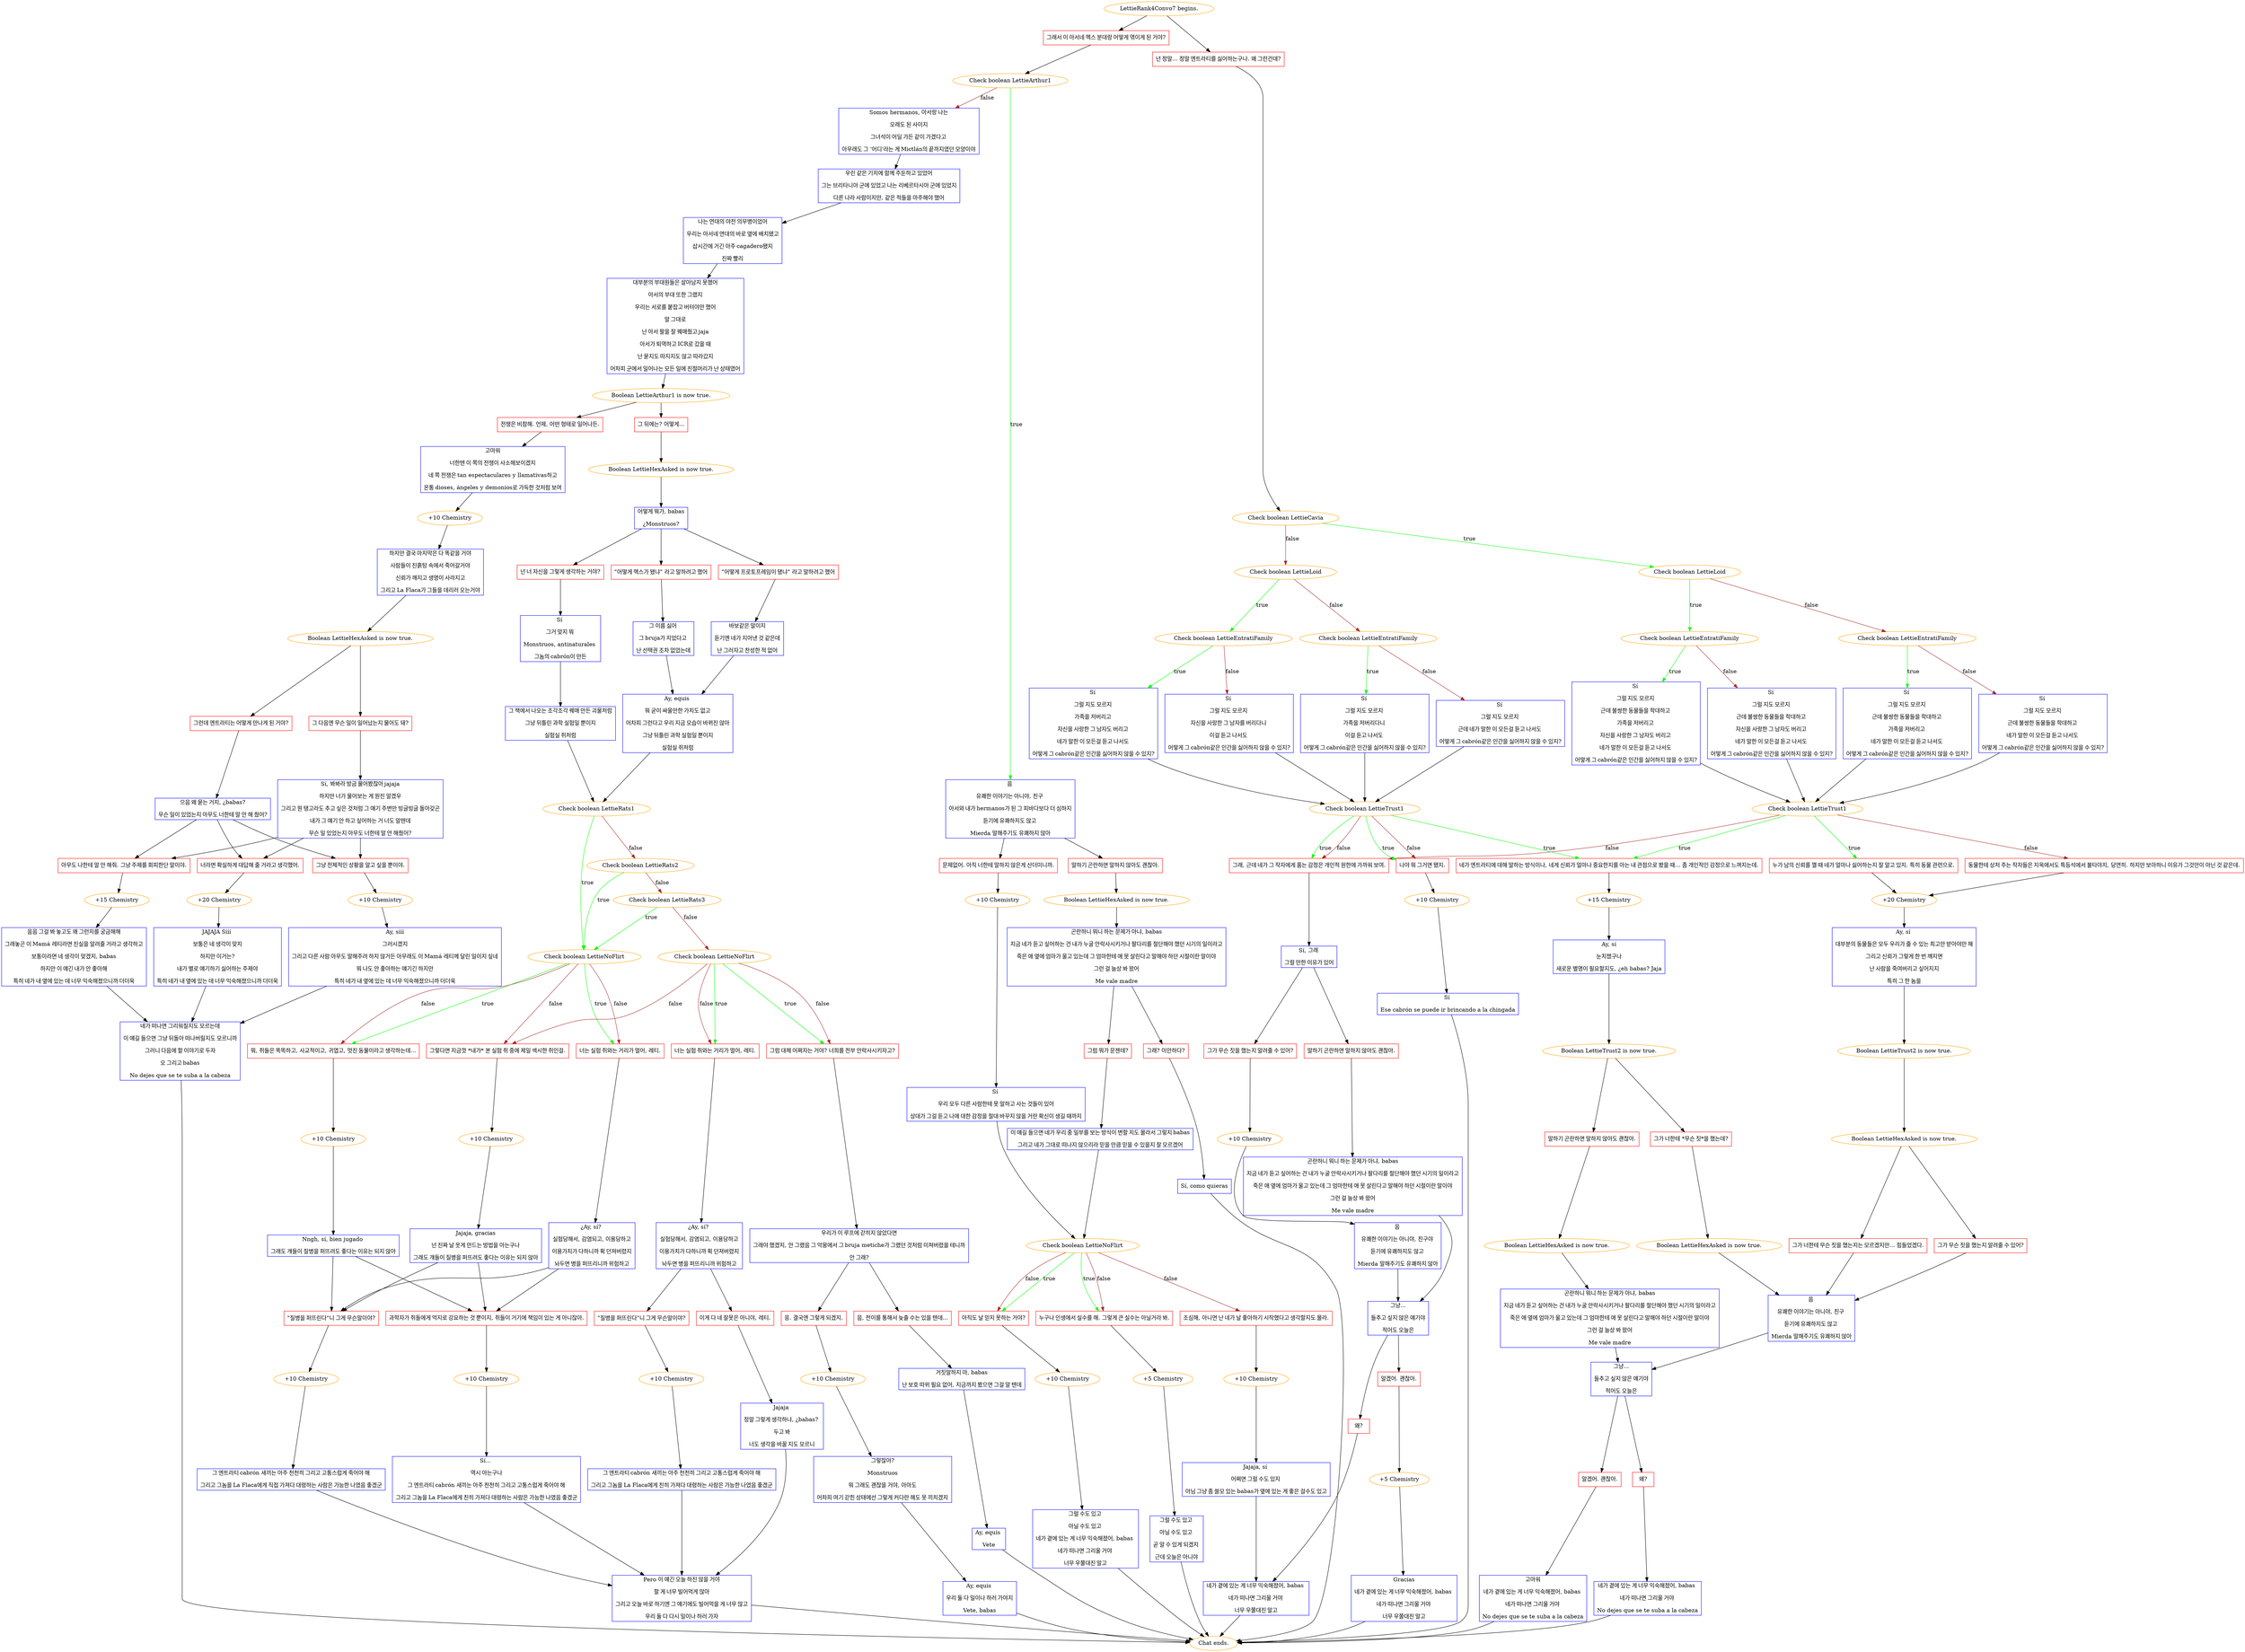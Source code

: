 digraph {
	"LettieRank4Convo7 begins." [color=orange];
		"LettieRank4Convo7 begins." -> j3404035611;
		"LettieRank4Convo7 begins." -> j3401107618;
	j3404035611 [label="그래서 이 아서네 헥스 분대랑 어떻게 엮이게 된 거야?",shape=box,color=red];
		j3404035611 -> j4293324513;
	j3401107618 [label="넌 정말... 정말 엔트라티를 싫어하는구나. 왜 그런건데?",shape=box,color=red];
		j3401107618 -> j2824785799;
	j4293324513 [label="Check boolean LettieArthur1",color=orange];
		j4293324513 -> j2364661328 [label=true,color=green];
		j4293324513 -> j3523547930 [label=false,color=brown];
	j2824785799 [label="Check boolean LettieCavia",color=orange];
		j2824785799 -> j552733088 [label=true,color=green];
		j2824785799 -> j3470538414 [label=false,color=brown];
	j2364661328 [label="음 
유쾌한 이야기는 아니야, 친구 
아서와 내가 hermanos가 된 그 피바다보다 더 심하지
듣기에 유쾌하지도 않고 
Mierda 말해주기도 유쾌하지 않아",shape=box,color=blue];
		j2364661328 -> j2418894323;
		j2364661328 -> j3567988164;
	j3523547930 [label="Somos hermanos, 아서랑 나는
오래도 된 사이지
그녀석이 어딜 가든 같이 가겠다고 
아무래도 그 '어디'라는 게 Mictlán의 끝까지였던 모양이야",shape=box,color=blue];
		j3523547930 -> j729015854;
	j552733088 [label="Check boolean LettieLoid",color=orange];
		j552733088 -> j1096171844 [label=true,color=green];
		j552733088 -> j4040708208 [label=false,color=brown];
	j3470538414 [label="Check boolean LettieLoid",color=orange];
		j3470538414 -> j416292857 [label=true,color=green];
		j3470538414 -> j504966913 [label=false,color=brown];
	j2418894323 [label="말하기 곤란하면 말하지 않아도 괜찮아.",shape=box,color=red];
		j2418894323 -> j3344796767;
	j3567988164 [label="문제없어. 아직 너한테 말하지 않은게 산더미니까.",shape=box,color=red];
		j3567988164 -> j2846615360;
	j729015854 [label="우린 같은 기지에 함께 주둔하고 있었어
그는 브리타니아 군에 있었고 나는 리베르타시아 군에 있었지
다른 나라 사람이지만, 같은 적들을 마주해야 했어",shape=box,color=blue];
		j729015854 -> j2960359030;
	j1096171844 [label="Check boolean LettieEntratiFamily",color=orange];
		j1096171844 -> j3920996762 [label=true,color=green];
		j1096171844 -> j2229487877 [label=false,color=brown];
	j4040708208 [label="Check boolean LettieEntratiFamily",color=orange];
		j4040708208 -> j1452625070 [label=true,color=green];
		j4040708208 -> j1735250437 [label=false,color=brown];
	j416292857 [label="Check boolean LettieEntratiFamily",color=orange];
		j416292857 -> j2859180672 [label=true,color=green];
		j416292857 -> j1647210477 [label=false,color=brown];
	j504966913 [label="Check boolean LettieEntratiFamily",color=orange];
		j504966913 -> j2788314575 [label=true,color=green];
		j504966913 -> j89345452 [label=false,color=brown];
	j3344796767 [label="Boolean LettieHexAsked is now true.",color=orange];
		j3344796767 -> j2059573056;
	j2846615360 [label="+10 Chemistry",color=orange];
		j2846615360 -> j1346790916;
	j2960359030 [label="나는 연대의 야전 의무병이었어
우리는 아서네 연대의 바로 옆에 배치됐고
삽시간에 거긴 아주 cagadero됐지
진짜 빨리",shape=box,color=blue];
		j2960359030 -> j867544297;
	j3920996762 [label="Sí 
그럴 지도 모르지 
근데 불쌍한 동물들을 학대하고 
가족을 저버리고 
자신을 사랑한 그 남자도 버리고 
네가 말한 이 모든걸 듣고 나서도 
어떻게 그 cabrón같은 인간을 싫어하지 않을 수 있지?",shape=box,color=blue];
		j3920996762 -> j4106797655;
	j2229487877 [label="Sí 
그럴 지도 모르지 
근데 불쌍한 동물들을 학대하고 
자신을 사랑한 그 남자도 버리고 
네가 말한 이 모든걸 듣고 나서도 
어떻게 그 cabrón같은 인간을 싫어하지 않을 수 있지?",shape=box,color=blue];
		j2229487877 -> j4106797655;
	j1452625070 [label="Sí 
그럴 지도 모르지 
근데 불쌍한 동물들을 학대하고 
가족을 저버리고 
네가 말한 이 모든걸 듣고 나서도 
어떻게 그 cabrón같은 인간을 싫어하지 않을 수 있지?",shape=box,color=blue];
		j1452625070 -> j4106797655;
	j1735250437 [label="Sí 
그럴 지도 모르지 
근데 불쌍한 동물들을 학대하고 
네가 말한 이 모든걸 듣고 나서도 
어떻게 그 cabrón같은 인간을 싫어하지 않을 수 있지?",shape=box,color=blue];
		j1735250437 -> j4106797655;
	j2859180672 [label="Sí 
그럴 지도 모르지 
가족을 저버리고 
자신을 사랑한 그 남자도 버리고 
네가 말한 이 모든걸 듣고 나서도 
어떻게 그 cabrón같은 인간을 싫어하지 않을 수 있지?",shape=box,color=blue];
		j2859180672 -> j507724002;
	j1647210477 [label="Sí 
그럴 지도 모르지 
자신을 사랑한 그 남자를 버리다니 
이걸 듣고 나서도 
어떻게 그 cabrón같은 인간을 싫어하지 않을 수 있지?",shape=box,color=blue];
		j1647210477 -> j507724002;
	j2788314575 [label="Sí 
그럴 지도 모르지 
가족을 저버리다니 
이걸 듣고 나서도 
어떻게 그 cabrón같은 인간을 싫어하지 않을 수 있지?",shape=box,color=blue];
		j2788314575 -> j507724002;
	j89345452 [label="Sí 
그럴 지도 모르지 
근데 네가 말한 이 모든걸 듣고 나서도 
어떻게 그 cabrón같은 인간을 싫어하지 않을 수 있지?",shape=box,color=blue];
		j89345452 -> j507724002;
	j2059573056 [label="곤란하니 뭐니 하는 문제가 아냐, babas
지금 네가 듣고 싶어하는 건 내가 누굴 안락사시키거나 팔다리를 절단해야 했던 시기의 일이라고
죽은 애 옆에 엄마가 울고 있는데 그 엄마한테 애 못 살린다고 말해야 하던 시절이란 말이야
그런 걸 늘상 봐 왔어
Me vale madre",shape=box,color=blue];
		j2059573056 -> j2584935492;
		j2059573056 -> j3613135999;
	j1346790916 [label="Sí 
우리 모두 다른 사람한테 못 말하고 사는 것들이 있어
상대가 그걸 듣고 나에 대한 감정을 절대 바꾸지 않을 거란 확신이 생길 때까지",shape=box,color=blue];
		j1346790916 -> j350353099;
	j867544297 [label="대부분의 부대원들은 살아남지 못했어
아서의 부대 또한 그랬지
우리는 서로를 붙잡고 버텨야만 했어
말 그대로
난 아서 팔을 잘 꿰매줬고 jaja
아서가 퇴역하고 ICR로 갔을 때
난 묻지도 따지지도 않고 따라갔지
어차피 군에서 일어나는 모든 일에 진절머리가 난 상태였어",shape=box,color=blue];
		j867544297 -> j225394097;
	j4106797655 [label="Check boolean LettieTrust1",color=orange];
		j4106797655 -> j2021829046 [label=true,color=green];
		j4106797655 -> j3978504036 [label=true,color=green];
		j4106797655 -> j2125398959 [label=false,color=brown];
		j4106797655 -> j1557356857 [label=false,color=brown];
	j507724002 [label="Check boolean LettieTrust1",color=orange];
		j507724002 -> j2021829046 [label=true,color=green];
		j507724002 -> j1557356857 [label=true,color=green];
		j507724002 -> j1364941231 [label=true,color=green];
		j507724002 -> j1557356857 [label=false,color=brown];
		j507724002 -> j1364941231 [label=false,color=brown];
	j2584935492 [label="그럼 뭐가 문젠데?",shape=box,color=red];
		j2584935492 -> j4032620281;
	j3613135999 [label="그래? 미안하다?",shape=box,color=red];
		j3613135999 -> j1263770990;
	j350353099 [label="Check boolean LettieNoFlirt",color=orange];
		j350353099 -> j1433193420 [label=true,color=green];
		j350353099 -> j3072980070 [label=true,color=green];
		j350353099 -> j1433193420 [label=false,color=brown];
		j350353099 -> j3072980070 [label=false,color=brown];
		j350353099 -> j3516043980 [label=false,color=brown];
	j225394097 [label="Boolean LettieArthur1 is now true.",color=orange];
		j225394097 -> j3929347219;
		j225394097 -> j1430210797;
	j2021829046 [label="네가 엔트라티에 대해 말하는 방식이나, 네게 신뢰가 얼마나 중요한지를 아는 내 관점으로 봤을 때... 좀 개인적인 감정으로 느껴지는데.",shape=box,color=red];
		j2021829046 -> j2989208415;
	j3978504036 [label="누가 남의 신뢰를 깰 때 네가 얼마나 싫어하는지 잘 알고 있지. 특히 동물 관련으로.",shape=box,color=red];
		j3978504036 -> j3624233693;
	j2125398959 [label="동물한테 상처 주는 작자들은 지옥에서도 특등석에서 불타야지, 당연히. 하지만 보아하니 이유가 그것만이 아닌 것 같은데.",shape=box,color=red];
		j2125398959 -> j3624233693;
	j1557356857 [label="그래, 근데 네가 그 작자에게 품는 감정은 개인적 원한에 가까워 보여.",shape=box,color=red];
		j1557356857 -> j792395353;
	j1364941231 [label="나야 뭐 그거면 됐지.",shape=box,color=red];
		j1364941231 -> j495880547;
	j4032620281 [label="이 얘길 들으면 네가 우리 중 일부를 보는 방식이 변할 지도 몰라서 그렇지 babas
그리고 네가 그대로 떠나지 않으리라 믿을 만큼 믿을 수 있을지 잘 모르겠어",shape=box,color=blue];
		j4032620281 -> j350353099;
	j1263770990 [label="Sí, como quieras",shape=box,color=blue];
		j1263770990 -> "Chat ends.";
	j1433193420 [label="아직도 날 믿지 못하는 거야?",shape=box,color=red];
		j1433193420 -> j4038446156;
	j3072980070 [label="누구나 인생에서 실수를 해. 그렇게 큰 실수는 아닐거라 봐.",shape=box,color=red];
		j3072980070 -> j1408514537;
	j3516043980 [label="조심해, 아니면 난 네가 날 좋아하기 시작했다고 생각할지도 몰라.",shape=box,color=red];
		j3516043980 -> j1717221147;
	j3929347219 [label="그 뒤에는? 어떻게...",shape=box,color=red];
		j3929347219 -> j4131012640;
	j1430210797 [label="전쟁은 비참해. 언제, 어떤 형태로 일어나든.",shape=box,color=red];
		j1430210797 -> j650683526;
	j2989208415 [label="+15 Chemistry",color=orange];
		j2989208415 -> j3843268972;
	j3624233693 [label="+20 Chemistry",color=orange];
		j3624233693 -> j3054415938;
	j792395353 [label="Sí, 그래 
그럴 만한 이유가 있어",shape=box,color=blue];
		j792395353 -> j431618516;
		j792395353 -> j427929213;
	j495880547 [label="+10 Chemistry",color=orange];
		j495880547 -> j4196049080;
	"Chat ends." [color=orange];
	j4038446156 [label="+10 Chemistry",color=orange];
		j4038446156 -> j3343110907;
	j1408514537 [label="+5 Chemistry",color=orange];
		j1408514537 -> j3566201751;
	j1717221147 [label="+10 Chemistry",color=orange];
		j1717221147 -> j1412223058;
	j4131012640 [label="Boolean LettieHexAsked is now true.",color=orange];
		j4131012640 -> j415660334;
	j650683526 [label="고마워
너한텐 이 쪽의 전쟁이 사소해보이겠지
네 쪽 전쟁은 tan espectaculares y llamativas하고
온통 dioses, ángeles y demonios로 가득한 것처럼 보여",shape=box,color=blue];
		j650683526 -> j4187415947;
	j3843268972 [label="Ay, sí
눈치챘구나
새로운 별명이 필요할지도, ¿eh babas? Jaja",shape=box,color=blue];
		j3843268972 -> j1449528014;
	j3054415938 [label="Ay, sí 
대부분의 동물들은 모두 우리가 줄 수 있는 최고만 받아야만 해
그리고 신뢰가 그렇게 한 번 꺠지면
난 사람을 죽여버리고 싶어지지
특히 그 한 놈을",shape=box,color=blue];
		j3054415938 -> j427534995;
	j431618516 [label="그가 무슨 짓을 했는지 알려줄 수 있어?",shape=box,color=red];
		j431618516 -> j96223415;
	j427929213 [label="말하기 곤란하면 말하지 않아도 괜찮아.",shape=box,color=red];
		j427929213 -> j1246132994;
	j4196049080 [label="Sí 
Ese cabrón se puede ir brincando a la chingada",shape=box,color=blue];
		j4196049080 -> "Chat ends.";
	j3343110907 [label="그럴 수도 있고 
아닐 수도 있고 
네가 곁에 있는 게 너무 익숙해졌어, babas 
네가 떠나면 그리울 거야 
너무 우쭐대진 말고",shape=box,color=blue];
		j3343110907 -> "Chat ends.";
	j3566201751 [label="그럴 수도 있고 
아닐 수도 있고 
곧 알 수 있게 되겠지 
근데 오늘은 아니야",shape=box,color=blue];
		j3566201751 -> "Chat ends.";
	j1412223058 [label="Jajaja, sí 
어쩌면 그럴 수도 있지 
아님 그냥 좀 쓸모 있는 babas가 옆에 있는 게 좋은 걸수도 있고",shape=box,color=blue];
		j1412223058 -> j1247134446;
	j415660334 [label="어떻게 뭐가, babas
¿Monstruos?",shape=box,color=blue];
		j415660334 -> j1134884046;
		j415660334 -> j16077492;
		j415660334 -> j3458201996;
	j4187415947 [label="+10 Chemistry",color=orange];
		j4187415947 -> j722985579;
	j1449528014 [label="Boolean LettieTrust2 is now true.",color=orange];
		j1449528014 -> j2397565911;
		j1449528014 -> j3230968897;
	j427534995 [label="Boolean LettieTrust2 is now true.",color=orange];
		j427534995 -> j1283660927;
	j96223415 [label="+10 Chemistry",color=orange];
		j96223415 -> j3234193524;
	j1246132994 [label="곤란하니 뭐니 하는 문제가 아냐, babas
지금 네가 듣고 싶어하는 건 내가 누굴 안락사시키거나 팔다리를 절단해야 했던 시기의 일이라고
죽은 애 옆에 엄마가 울고 있는데 그 엄마한테 애 못 살린다고 말해야 하던 시절이란 말이야
그런 걸 늘상 봐 왔어
Me vale madre",shape=box,color=blue];
		j1246132994 -> j2584143718;
	j1247134446 [label="네가 곁에 있는 게 너무 익숙해졌어, babas 
네가 떠나면 그리울 거야 
너무 우쭐대진 말고",shape=box,color=blue];
		j1247134446 -> "Chat ends.";
	j1134884046 [label="\"어떻게 헥스가 됐냐\" 라고 말하려고 했어",shape=box,color=red];
		j1134884046 -> j926760770;
	j16077492 [label="\"어떻게 프로토프레임이 됐냐\" 라고 말하려고 했어",shape=box,color=red];
		j16077492 -> j1478105582;
	j3458201996 [label="넌 너 자신을 그렇게 생각하는 거야?",shape=box,color=red];
		j3458201996 -> j1755665028;
	j722985579 [label="하지만 결국 마지막은 다 똑같을 거야
사람들이 진흙탕 속에서 죽어갈거야
신뢰가 깨지고 생명이 사라지고
그리고 La Flaca가 그들을 데리러 오는거야",shape=box,color=blue];
		j722985579 -> j4096741237;
	j2397565911 [label="말하기 곤란하면 말하지 않아도 괜찮아.",shape=box,color=red];
		j2397565911 -> j2420015999;
	j3230968897 [label="그가 너한테 *무슨 짓*을 했는데?",shape=box,color=red];
		j3230968897 -> j2718660717;
	j1283660927 [label="Boolean LettieHexAsked is now true.",color=orange];
		j1283660927 -> j4256830743;
		j1283660927 -> j1004021023;
	j3234193524 [label="음 
유쾌한 이야기는 아니야, 친구야 
듣기에 유쾌하지도 않고 
Mierda 말해주기도 유쾌하지 않아",shape=box,color=blue];
		j3234193524 -> j2584143718;
	j2584143718 [label="그냥...
들추고 싶지 않은 얘기야
적어도 오늘은",shape=box,color=blue];
		j2584143718 -> j428615025;
		j2584143718 -> j3846921258;
	j926760770 [label="그 이름 싫어 
그 bruja가 지었다고 
난 선택권 조차 없었는데",shape=box,color=blue];
		j926760770 -> j2561868669;
	j1478105582 [label="바보같은 말이지
듣기엔 네가 지어낸 것 같은데
난 그러자고 찬성한 적 없어",shape=box,color=blue];
		j1478105582 -> j2561868669;
	j1755665028 [label="Sí 
그거 맞지 뭐 
Monstruos, antinaturales 
그놈의 cabrón이 만든",shape=box,color=blue];
		j1755665028 -> j2813138121;
	j4096741237 [label="Boolean LettieHexAsked is now true.",color=orange];
		j4096741237 -> j3923923768;
		j4096741237 -> j2970371331;
	j2420015999 [label="Boolean LettieHexAsked is now true.",color=orange];
		j2420015999 -> j1654401965;
	j2718660717 [label="Boolean LettieHexAsked is now true.",color=orange];
		j2718660717 -> j2227209727;
	j4256830743 [label="그가 너한테 무슨 짓을 했는지는 모르겠지만... 힘들었겠다.",shape=box,color=red];
		j4256830743 -> j2227209727;
	j1004021023 [label="그가 무슨 짓을 했는지 알려줄 수 있어?",shape=box,color=red];
		j1004021023 -> j2227209727;
	j428615025 [label="왜?",shape=box,color=red];
		j428615025 -> j1247134446;
	j3846921258 [label="알겠어. 괜찮아.",shape=box,color=red];
		j3846921258 -> j2413362998;
	j2561868669 [label="Ay, equis 
뭐 굳이 싸울만한 가치도 없고
어차피 그런다고 우리 지금 모습이 바뀌진 않아
그냥 뒤틀린 과학 실험일 뿐이지
실험실 쥐처럼",shape=box,color=blue];
		j2561868669 -> j2720663697;
	j2813138121 [label="그 책에서 나오는 조각조각 꿰매 만든 괴물처럼
그냥 뒤틀린 과학 실험일 뿐이지
실험실 쥐처럼",shape=box,color=blue];
		j2813138121 -> j2720663697;
	j3923923768 [label="그런데 엔트라티는 어떻게 만나게 된 거야?",shape=box,color=red];
		j3923923768 -> j1827655457;
	j2970371331 [label="그 다음엔 무슨 일이 일어났는지 물어도 돼?",shape=box,color=red];
		j2970371331 -> j4265185618;
	j1654401965 [label="곤란하니 뭐니 하는 문제가 아냐, babas
지금 네가 듣고 싶어하는 건 내가 누굴 안락사시키거나 팔다리를 절단해야 했던 시기의 일이라고
죽은 애 옆에 엄마가 울고 있는데 그 엄마한테 애 못 살린다고 말해야 하던 시절이란 말이야
그런 걸 늘상 봐 왔어
Me vale madre",shape=box,color=blue];
		j1654401965 -> j91543518;
	j2227209727 [label="음 
유쾌한 이야기는 아니야, 친구 
듣기에 유쾌하지도 않고 
Mierda 말해주기도 유쾌하지 않아",shape=box,color=blue];
		j2227209727 -> j91543518;
	j2413362998 [label="+5 Chemistry",color=orange];
		j2413362998 -> j2943152706;
	j2720663697 [label="Check boolean LettieRats1",color=orange];
		j2720663697 -> j1349383781 [label=true,color=green];
		j2720663697 -> j1767513069 [label=false,color=brown];
	j1827655457 [label="으음 왜 묻는 거지, ¿babas?
무슨 일이 있었는지 아무도 너한테 말 안 해 줬어?",shape=box,color=blue];
		j1827655457 -> j2297449713;
		j1827655457 -> j3641594101;
		j1827655457 -> j2931627623;
	j4265185618 [label="Sí, 봐봐라 방금 물어봤잖아 jajaja
하지만 너가 물어보는 게 뭔진 알겠우
그리고 뭔 탱고라도 추고 싶은 것처럼 그 얘기 주변만 빙글빙글 돌아갖곤
내가 그 얘기 안 하고 싶어하는 거 너도 알텐데
무슨 일 있었는지 아무도 너한테 말 안 해줬어?",shape=box,color=blue];
		j4265185618 -> j2297449713;
		j4265185618 -> j3641594101;
		j4265185618 -> j2931627623;
	j91543518 [label="그냥...
들추고 싶지 않은 얘기야
적어도 오늘은",shape=box,color=blue];
		j91543518 -> j351720763;
		j91543518 -> j2770308504;
	j2943152706 [label="Gracias
네가 곁에 있는 게 너무 익숙해졌어, babas 
네가 떠나면 그리울 거야 
너무 우쭐대진 말고",shape=box,color=blue];
		j2943152706 -> "Chat ends.";
	j1349383781 [label="Check boolean LettieNoFlirt",color=orange];
		j1349383781 -> j1898973743 [label=true,color=green];
		j1349383781 -> j1755886309 [label=true,color=green];
		j1349383781 -> j1898973743 [label=false,color=brown];
		j1349383781 -> j1755886309 [label=false,color=brown];
		j1349383781 -> j69740366 [label=false,color=brown];
	j1767513069 [label="Check boolean LettieRats2",color=orange];
		j1767513069 -> j1349383781 [label=true,color=green];
		j1767513069 -> j2998697729 [label=false,color=brown];
	j2297449713 [label="그냥 전체적인 상황을 알고 싶을 뿐이야.",shape=box,color=red];
		j2297449713 -> j2664802163;
	j3641594101 [label="아무도 나한테 말 안 해줘. 그냥 주제를 회피한단 말이야.",shape=box,color=red];
		j3641594101 -> j1289810909;
	j2931627623 [label="너라면 확실하게 대답해 줄 거라고 생각했어.",shape=box,color=red];
		j2931627623 -> j2715709788;
	j351720763 [label="왜?",shape=box,color=red];
		j351720763 -> j2394529678;
	j2770308504 [label="알겠어. 괜찮아.",shape=box,color=red];
		j2770308504 -> j3028312536;
	j1898973743 [label="너는 실험 쥐와는 거리가 멀어, 레티.",shape=box,color=red];
		j1898973743 -> j4225288871;
	j1755886309 [label="뭐, 쥐들은 똑똑하고, 사교적이고, 귀엽고, 멋진 동물이라고 생각하는데...",shape=box,color=red];
		j1755886309 -> j1367398439;
	j69740366 [label="그렇다면 지금껏 *내가* 본 실험 쥐 중에 제일 섹시한 쥐인걸.",shape=box,color=red];
		j69740366 -> j3022440443;
	j2998697729 [label="Check boolean LettieRats3",color=orange];
		j2998697729 -> j1349383781 [label=true,color=green];
		j2998697729 -> j4030809656 [label=false,color=brown];
	j2664802163 [label="+10 Chemistry",color=orange];
		j2664802163 -> j4274482472;
	j1289810909 [label="+15 Chemistry",color=orange];
		j1289810909 -> j2281410152;
	j2715709788 [label="+20 Chemistry",color=orange];
		j2715709788 -> j4047062154;
	j2394529678 [label="네가 곁에 있는 게 너무 익숙해졌어, babas 
네가 떠나면 그리울 거야 
No dejes que se te suba a la cabeza",shape=box,color=blue];
		j2394529678 -> "Chat ends.";
	j3028312536 [label="고마워
네가 곁에 있는 게 너무 익숙해졌어, babas 
네가 떠나면 그리울 거야 
No dejes que se te suba a la cabeza",shape=box,color=blue];
		j3028312536 -> "Chat ends.";
	j4225288871 [label="¿Ay, sí? 
실험당해서, 감염되고, 이용당하고
이용가치가 다하니까 휙 던져버렸지
놔두면 병을 퍼뜨리니까 위험하고",shape=box,color=blue];
		j4225288871 -> j3839776632;
		j4225288871 -> j3027572035;
	j1367398439 [label="+10 Chemistry",color=orange];
		j1367398439 -> j1910037582;
	j3022440443 [label="+10 Chemistry",color=orange];
		j3022440443 -> j3826323935;
	j4030809656 [label="Check boolean LettieNoFlirt",color=orange];
		j4030809656 -> j1429590783 [label=true,color=green];
		j4030809656 -> j3201084619 [label=true,color=green];
		j4030809656 -> j69740366 [label=false,color=brown];
		j4030809656 -> j1429590783 [label=false,color=brown];
		j4030809656 -> j3201084619 [label=false,color=brown];
	j4274482472 [label="Ay, sííí
그러시겠지
그리고 다른 사람 아무도 말해주려 하지 않거든 아무래도 이 Mamá 레티께 달린 일이지 싶네
뭐 나도 안 좋아하는 얘기긴 하지만
특히 네가 내 옆에 있는 데 너무 익숙해졌으니까 더더욱",shape=box,color=blue];
		j4274482472 -> j3775216352;
	j2281410152 [label="음음 그걸 봐 놓고도 왜 그런지를 궁금해해
그래놓곤 이 Mamá 레티라면 진실을 알려줄 거라고 생각하고
보통이라면 네 생각이 맞겠지, babas
하지만 이 얘긴 내가 안 좋아해
특히 네가 내 옆에 있는 데 너무 익숙해졌으니까 더더욱",shape=box,color=blue];
		j2281410152 -> j3775216352;
	j4047062154 [label="JAJAJA Sííí 
보통은 네 생각이 맞지
하지만 이거는?
내가 별로 얘기하기 싫어하는 주제야
특히 네가 내 옆에 있는 데 너무 익숙해졌으니까 더더욱",shape=box,color=blue];
		j4047062154 -> j3775216352;
	j3839776632 [label="\"질병을 퍼뜨린다\"니 그게 무슨말이야?",shape=box,color=red];
		j3839776632 -> j2776519876;
	j3027572035 [label="과학자가 쥐들에게 억지로 강요하는 것 뿐이지, 쥐들이 거기에 책임이 있는 게 아니잖아.",shape=box,color=red];
		j3027572035 -> j874369581;
	j1910037582 [label="Nngh, sí, bien jugado 
그래도 걔들이 질병을 퍼뜨려도 좋다는 이유는 되지 않아",shape=box,color=blue];
		j1910037582 -> j3839776632;
		j1910037582 -> j3027572035;
	j3826323935 [label="Jajaja, gracias
넌 진짜 날 웃게 만드는 방법을 아는구나
그래도 걔들이 질병을 퍼뜨려도 좋다는 이유는 되지 않아",shape=box,color=blue];
		j3826323935 -> j3839776632;
		j3826323935 -> j3027572035;
	j1429590783 [label="너는 실험 쥐와는 거리가 멀어, 레티.",shape=box,color=red];
		j1429590783 -> j1355835728;
	j3201084619 [label="그럼 대체 어쩌자는 거야? 너희를 전부 안락사시키자고?",shape=box,color=red];
		j3201084619 -> j146564325;
	j3775216352 [label="네가 떠나면 그리워질지도 모르는데
이 얘길 들으면 그냥 뒤돌아 떠나버릴지도 모르니까
그러니 다음에 할 이야기로 두자
오 그리고 babas
No dejes que se te suba a la cabeza",shape=box,color=blue];
		j3775216352 -> "Chat ends.";
	j2776519876 [label="+10 Chemistry",color=orange];
		j2776519876 -> j1810686915;
	j874369581 [label="+10 Chemistry",color=orange];
		j874369581 -> j4080861941;
	j1355835728 [label="¿Ay, sí? 
실험당해서, 감염되고, 이용당하고
이용가치가 다하니까 휙 던져버렸지
놔두면 병을 퍼뜨리니까 위험하고",shape=box,color=blue];
		j1355835728 -> j519643313;
		j1355835728 -> j1347532889;
	j146564325 [label="우리가 이 루프에 갇히지 않았다면
그래야 했겠지, 안 그랬음 그 악몽에서 그 bruja metiche가 그랬던 것처럼 미쳐버렸을 테니까
안 그래?",shape=box,color=blue];
		j146564325 -> j991619567;
		j146564325 -> j623299730;
	j1810686915 [label="그 엔트라티 cabrón 새끼는 아주 천천히 그리고 고통스럽게 죽어야 해
그리고 그놈을 La Flaca에게 직접 가져다 대령하는 사람은 가능한 나였음 좋겠군",shape=box,color=blue];
		j1810686915 -> j743116078;
	j4080861941 [label="Sí... 
역시 아는구나
그 엔트라티 cabrón 새끼는 아주 천천히 그리고 고통스럽게 죽어야 해
그리고 그놈을 La Flaca에게 친히 가져다 대령하는 사람은 가능한 나였음 좋겠군",shape=box,color=blue];
		j4080861941 -> j743116078;
	j519643313 [label="\"질병을 퍼뜨린다\"니 그게 무슨말이야?",shape=box,color=red];
		j519643313 -> j3967811609;
	j1347532889 [label="이게 다 네 잘못은 아니야, 레티.",shape=box,color=red];
		j1347532889 -> j2627328748;
	j991619567 [label="응. 결국엔 그렇게 되겠지.",shape=box,color=red];
		j991619567 -> j3430948265;
	j623299730 [label="음, 전이를 통해서 늦출 수는 있을 텐데...",shape=box,color=red];
		j623299730 -> j637575085;
	j743116078 [label="Pero 이 얘긴 오늘 하진 않을 거야
할 게 너무 빌어먹게 많아
그리고 오늘 바로 하기엔 그 얘기에도 빌어먹을 게 너무 많고
우리 둘 다 다시 일이나 하러 가자",shape=box,color=blue];
		j743116078 -> "Chat ends.";
	j3967811609 [label="+10 Chemistry",color=orange];
		j3967811609 -> j3522653960;
	j2627328748 [label="Jajaja 
정말 그렇게 생각하냐, ¿babas? 
두고 봐
너도 생각을 바꿀 지도 모르니",shape=box,color=blue];
		j2627328748 -> j743116078;
	j3430948265 [label="+10 Chemistry",color=orange];
		j3430948265 -> j2222739254;
	j637575085 [label="거짓말하지 마, babas
난 보호 따위 필요 없어, 지금까지 봤으면 그걸 알 텐데",shape=box,color=blue];
		j637575085 -> j3082093694;
	j3522653960 [label="그 엔트라티 cabrón 새끼는 아주 천천히 그리고 고통스럽게 죽어야 해
그리고 그놈을 La Flaca에게 친히 가져다 대령하는 사람은 가능한 나였음 좋겠군",shape=box,color=blue];
		j3522653960 -> j743116078;
	j2222739254 [label="그렇잖아?
Monstruos
뭐 그래도 괜찮을 거야, 아마도
어차피 여기 갇힌 상태에선 그렇게 커다란 해도 못 끼치겠지",shape=box,color=blue];
		j2222739254 -> j998030592;
	j3082093694 [label="Ay, equis 
Vete",shape=box,color=blue];
		j3082093694 -> "Chat ends.";
	j998030592 [label="Ay, equis 
우리 둘 다 일이나 하러 가야지
Vete, babas",shape=box,color=blue];
		j998030592 -> "Chat ends.";
}